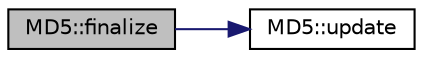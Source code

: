 digraph "MD5::finalize"
{
 // LATEX_PDF_SIZE
  edge [fontname="Helvetica",fontsize="10",labelfontname="Helvetica",labelfontsize="10"];
  node [fontname="Helvetica",fontsize="10",shape=record];
  rankdir="LR";
  Node1 [label="MD5::finalize",height=0.2,width=0.4,color="black", fillcolor="grey75", style="filled", fontcolor="black",tooltip="finalice"];
  Node1 -> Node2 [color="midnightblue",fontsize="10",style="solid",fontname="Helvetica"];
  Node2 [label="MD5::update",height=0.2,width=0.4,color="black", fillcolor="white", style="filled",URL="$class_m_d5.html#ac5ddf6cd8f940422396d321ea90ed045",tooltip=" "];
}
